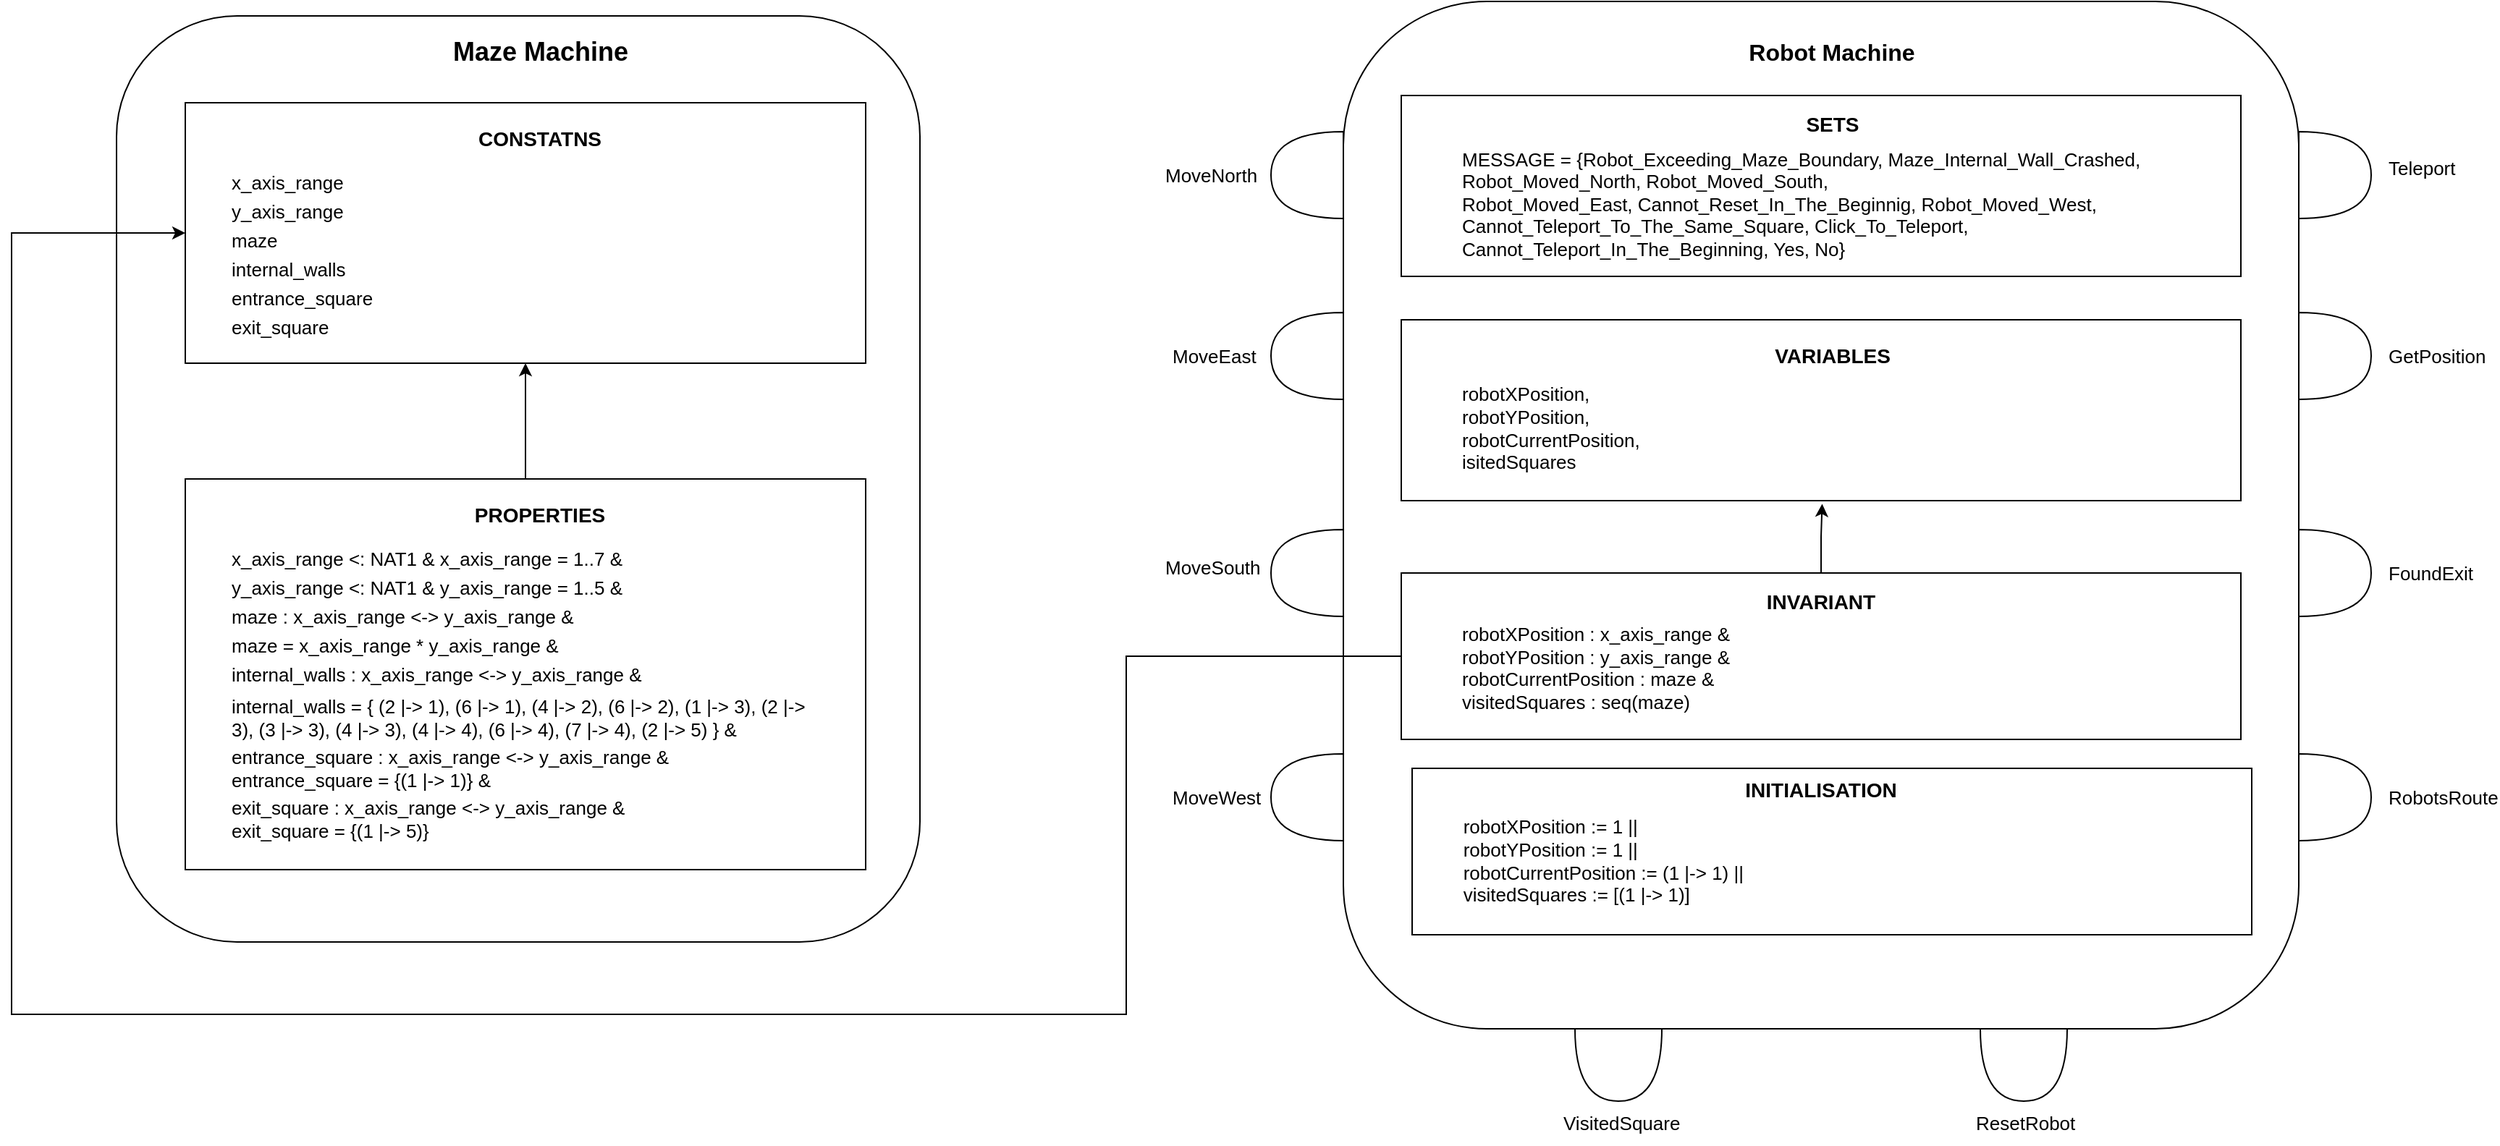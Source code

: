 <mxfile version="20.8.2" type="device"><diagram id="qqpSCGOeXnXiShznxgym" name="Page-1"><mxGraphModel dx="1032" dy="557" grid="1" gridSize="10" guides="1" tooltips="1" connect="1" arrows="1" fold="1" page="1" pageScale="1" pageWidth="850" pageHeight="1100" math="0" shadow="0"><root><mxCell id="0"/><mxCell id="1" parent="0"/><mxCell id="O5Mh0_QDVEHhfvpi86DJ-3" value="Maze Machine" style="text;html=1;strokeColor=none;fillColor=none;align=center;verticalAlign=middle;whiteSpace=wrap;rounded=0;fontSize=18;fontStyle=1" parent="1" vertex="1"><mxGeometry x="387.5" y="60" width="135" height="30" as="geometry"/></mxCell><mxCell id="O5Mh0_QDVEHhfvpi86DJ-4" value="" style="rounded=0;whiteSpace=wrap;html=1;" parent="1" vertex="1"><mxGeometry x="210" y="110" width="470" height="180" as="geometry"/></mxCell><mxCell id="O5Mh0_QDVEHhfvpi86DJ-6" value="&lt;b style=&quot;font-size: 14px;&quot;&gt;CONSTATNS&lt;/b&gt;" style="text;html=1;strokeColor=none;fillColor=none;align=center;verticalAlign=middle;whiteSpace=wrap;rounded=0;fontSize=14;" parent="1" vertex="1"><mxGeometry x="425" y="120" width="60" height="30" as="geometry"/></mxCell><mxCell id="O5Mh0_QDVEHhfvpi86DJ-7" value="x_axis_range" style="text;html=1;strokeColor=none;fillColor=none;align=left;verticalAlign=middle;whiteSpace=wrap;rounded=0;fontSize=13;" parent="1" vertex="1"><mxGeometry x="240" y="150" width="120" height="30" as="geometry"/></mxCell><mxCell id="O5Mh0_QDVEHhfvpi86DJ-14" value="y_axis_range" style="text;html=1;strokeColor=none;fillColor=none;align=left;verticalAlign=middle;whiteSpace=wrap;rounded=0;fontSize=13;" parent="1" vertex="1"><mxGeometry x="240" y="170" width="120" height="30" as="geometry"/></mxCell><mxCell id="O5Mh0_QDVEHhfvpi86DJ-15" value="&lt;div style=&quot;text-align: justify; font-size: 13px;&quot;&gt;&lt;span style=&quot;background-color: initial; font-size: 13px;&quot;&gt;maze&lt;/span&gt;&lt;/div&gt;" style="text;html=1;strokeColor=none;fillColor=none;align=left;verticalAlign=middle;whiteSpace=wrap;rounded=0;fontSize=13;" parent="1" vertex="1"><mxGeometry x="240" y="190" width="120" height="30" as="geometry"/></mxCell><mxCell id="O5Mh0_QDVEHhfvpi86DJ-16" value="internal_walls" style="text;html=1;strokeColor=none;fillColor=none;align=left;verticalAlign=middle;whiteSpace=wrap;rounded=0;fontSize=13;" parent="1" vertex="1"><mxGeometry x="240" y="210" width="120" height="30" as="geometry"/></mxCell><mxCell id="O5Mh0_QDVEHhfvpi86DJ-17" value="entrance_square" style="text;html=1;strokeColor=none;fillColor=none;align=left;verticalAlign=middle;whiteSpace=wrap;rounded=0;fontSize=13;" parent="1" vertex="1"><mxGeometry x="240" y="230" width="120" height="30" as="geometry"/></mxCell><mxCell id="O5Mh0_QDVEHhfvpi86DJ-18" value="exit_square" style="text;html=1;strokeColor=none;fillColor=none;align=left;verticalAlign=middle;whiteSpace=wrap;rounded=0;fontSize=13;" parent="1" vertex="1"><mxGeometry x="240" y="250" width="120" height="30" as="geometry"/></mxCell><mxCell id="O5Mh0_QDVEHhfvpi86DJ-69" style="edgeStyle=orthogonalEdgeStyle;rounded=0;orthogonalLoop=1;jettySize=auto;html=1;entryX=0.5;entryY=1;entryDx=0;entryDy=0;fontSize=13;" parent="1" source="O5Mh0_QDVEHhfvpi86DJ-26" target="O5Mh0_QDVEHhfvpi86DJ-4" edge="1"><mxGeometry relative="1" as="geometry"/></mxCell><mxCell id="O5Mh0_QDVEHhfvpi86DJ-26" value="&lt;span style=&quot;color: rgba(0, 0, 0, 0); font-family: monospace; font-size: 0px; text-align: start;&quot;&gt;%3CmxGraphModel%3E%3Croot%3E%3CmxCell%20id%3D%220%22%2F%3E%3CmxCell%20id%3D%221%22%20parent%3D%220%22%2F%3E%3CmxCell%20id%3D%222%22%20value%3D%22%26lt%3Bb%26gt%3BCONSTATNS%26lt%3B%2Fb%26gt%3B%22%20style%3D%22text%3Bhtml%3D1%3BstrokeColor%3Dnone%3BfillColor%3Dnone%3Balign%3Dcenter%3BverticalAlign%3Dmiddle%3BwhiteSpace%3Dwrap%3Brounded%3D0%3B%22%20vertex%3D%221%22%20parent%3D%221%22%3E%3CmxGeometry%20x%3D%22330%22%20y%3D%22120%22%20width%3D%2260%22%20height%3D%2230%22%20as%3D%22geometry%22%2F%3E%3C%2FmxCell%3E%3C%2Froot%3E%3C%2FmxGraphModel%3E&lt;/span&gt;" style="rounded=0;whiteSpace=wrap;html=1;" parent="1" vertex="1"><mxGeometry x="210" y="370" width="470" height="270" as="geometry"/></mxCell><mxCell id="O5Mh0_QDVEHhfvpi86DJ-27" value="&lt;b style=&quot;font-size: 14px;&quot;&gt;PROPERTIES&lt;/b&gt;" style="text;html=1;strokeColor=none;fillColor=none;align=center;verticalAlign=middle;whiteSpace=wrap;rounded=0;fontSize=14;" parent="1" vertex="1"><mxGeometry x="425" y="380" width="60" height="30" as="geometry"/></mxCell><mxCell id="O5Mh0_QDVEHhfvpi86DJ-31" value="x_axis_range &amp;lt;: NAT1 &amp;amp; x_axis_range = 1..7 &amp;amp;" style="text;html=1;strokeColor=none;fillColor=none;align=left;verticalAlign=middle;whiteSpace=wrap;rounded=0;fontSize=13;" parent="1" vertex="1"><mxGeometry x="240" y="410" width="330" height="30" as="geometry"/></mxCell><mxCell id="O5Mh0_QDVEHhfvpi86DJ-32" value="y_axis_range &amp;lt;: NAT1 &amp;amp; y_axis_range = 1..5 &amp;amp;" style="text;html=1;strokeColor=none;fillColor=none;align=left;verticalAlign=middle;whiteSpace=wrap;rounded=0;fontSize=13;" parent="1" vertex="1"><mxGeometry x="240" y="430" width="320" height="30" as="geometry"/></mxCell><mxCell id="O5Mh0_QDVEHhfvpi86DJ-33" value="maze : x_axis_range &amp;lt;-&amp;gt; y_axis_range &amp;amp;" style="text;html=1;strokeColor=none;fillColor=none;align=left;verticalAlign=middle;whiteSpace=wrap;rounded=0;fontSize=13;" parent="1" vertex="1"><mxGeometry x="240" y="450" width="280" height="30" as="geometry"/></mxCell><mxCell id="O5Mh0_QDVEHhfvpi86DJ-38" value="maze = x_axis_range * y_axis_range &amp;amp;" style="text;html=1;strokeColor=none;fillColor=none;align=left;verticalAlign=middle;whiteSpace=wrap;rounded=0;fontSize=13;" parent="1" vertex="1"><mxGeometry x="240" y="470" width="280" height="30" as="geometry"/></mxCell><mxCell id="O5Mh0_QDVEHhfvpi86DJ-39" value="internal_walls : x_axis_range &amp;lt;-&amp;gt; y_axis_range &amp;amp;" style="text;html=1;strokeColor=none;fillColor=none;align=left;verticalAlign=middle;whiteSpace=wrap;rounded=0;fontSize=13;" parent="1" vertex="1"><mxGeometry x="240" y="490" width="330" height="30" as="geometry"/></mxCell><mxCell id="O5Mh0_QDVEHhfvpi86DJ-40" value="internal_walls = { (2 |-&amp;gt; 1), (6 |-&amp;gt; 1), (4 |-&amp;gt; 2), (6 |-&amp;gt; 2), (1 |-&amp;gt; 3), (2 |-&amp;gt; 3), (3 |-&amp;gt; 3), (4 |-&amp;gt; 3), (4 |-&amp;gt; 4), (6 |-&amp;gt; 4), (7 |-&amp;gt; 4), (2 |-&amp;gt; 5) } &amp;amp;" style="text;html=1;strokeColor=none;fillColor=none;align=left;verticalAlign=middle;whiteSpace=wrap;rounded=0;fontSize=13;" parent="1" vertex="1"><mxGeometry x="240" y="510" width="400" height="50" as="geometry"/></mxCell><mxCell id="O5Mh0_QDVEHhfvpi86DJ-41" value="&lt;div style=&quot;font-size: 13px;&quot;&gt;entrance_square : x_axis_range &amp;lt;-&amp;gt; y_axis_range &amp;amp;&lt;/div&gt;&lt;div style=&quot;font-size: 13px;&quot;&gt;entrance_square = {(1 |-&amp;gt; 1)} &amp;amp;&lt;/div&gt;" style="text;html=1;strokeColor=none;fillColor=none;align=left;verticalAlign=middle;whiteSpace=wrap;rounded=0;fontSize=13;" parent="1" vertex="1"><mxGeometry x="240" y="550" width="390" height="40" as="geometry"/></mxCell><mxCell id="O5Mh0_QDVEHhfvpi86DJ-42" value="&lt;div style=&quot;font-size: 13px;&quot;&gt;exit_square : x_axis_range &amp;lt;-&amp;gt; y_axis_range &amp;amp;&lt;/div&gt;&lt;div style=&quot;font-size: 13px;&quot;&gt;exit_square = {(1 |-&amp;gt; 5)}&lt;/div&gt;" style="text;html=1;strokeColor=none;fillColor=none;align=left;verticalAlign=middle;whiteSpace=wrap;rounded=0;fontSize=13;" parent="1" vertex="1"><mxGeometry x="240" y="590" width="390" height="30" as="geometry"/></mxCell><mxCell id="O5Mh0_QDVEHhfvpi86DJ-48" value="" style="rounded=1;whiteSpace=wrap;html=1;fontSize=16;fillColor=none;" parent="1" vertex="1"><mxGeometry x="162.5" y="50" width="555" height="640" as="geometry"/></mxCell><mxCell id="O5Mh0_QDVEHhfvpi86DJ-49" value="" style="rounded=1;whiteSpace=wrap;html=1;fontSize=16;fillColor=none;" parent="1" vertex="1"><mxGeometry x="1010" y="40" width="660" height="710" as="geometry"/></mxCell><mxCell id="O5Mh0_QDVEHhfvpi86DJ-50" value="Robot Machine" style="text;html=1;strokeColor=none;fillColor=none;align=center;verticalAlign=middle;whiteSpace=wrap;rounded=0;fontSize=16;fontStyle=1" parent="1" vertex="1"><mxGeometry x="1280" y="60" width="135" height="30" as="geometry"/></mxCell><mxCell id="O5Mh0_QDVEHhfvpi86DJ-52" value="" style="shape=or;whiteSpace=wrap;html=1;fontSize=16;fillColor=none;direction=west;" parent="1" vertex="1"><mxGeometry x="960" y="130" width="50" height="60" as="geometry"/></mxCell><mxCell id="O5Mh0_QDVEHhfvpi86DJ-55" value="" style="shape=or;whiteSpace=wrap;html=1;fontSize=16;fillColor=none;direction=west;" parent="1" vertex="1"><mxGeometry x="960" y="255" width="50" height="60" as="geometry"/></mxCell><mxCell id="O5Mh0_QDVEHhfvpi86DJ-56" value="" style="shape=or;whiteSpace=wrap;html=1;fontSize=16;fillColor=none;direction=west;" parent="1" vertex="1"><mxGeometry x="960" y="560" width="50" height="60" as="geometry"/></mxCell><mxCell id="O5Mh0_QDVEHhfvpi86DJ-57" value="" style="shape=or;whiteSpace=wrap;html=1;fontSize=16;fillColor=none;direction=west;" parent="1" vertex="1"><mxGeometry x="960" y="405" width="50" height="60" as="geometry"/></mxCell><mxCell id="O5Mh0_QDVEHhfvpi86DJ-58" value="" style="rounded=0;whiteSpace=wrap;html=1;fontSize=16;fillColor=none;" parent="1" vertex="1"><mxGeometry x="1050" y="105" width="580" height="125" as="geometry"/></mxCell><mxCell id="O5Mh0_QDVEHhfvpi86DJ-62" value="MESSAGE = {Robot_Exceeding_Maze_Boundary, Maze_Internal_Wall_Crashed, Robot_Moved_North, Robot_Moved_South, Robot_Moved_East,&amp;nbsp;Cannot_Reset_In_The_Beginnig, Robot_Moved_West, Cannot_Teleport_To_The_Same_Square, Click_To_Teleport, Cannot_Teleport_In_The_Beginning, Yes, No}&amp;nbsp;" style="text;html=1;strokeColor=none;fillColor=none;align=left;verticalAlign=middle;whiteSpace=wrap;rounded=0;fontSize=13;" parent="1" vertex="1"><mxGeometry x="1090" y="130" width="485" height="100" as="geometry"/></mxCell><mxCell id="O5Mh0_QDVEHhfvpi86DJ-63" style="edgeStyle=orthogonalEdgeStyle;rounded=0;orthogonalLoop=1;jettySize=auto;html=1;exitX=0.5;exitY=1;exitDx=0;exitDy=0;fontSize=16;" parent="1" source="O5Mh0_QDVEHhfvpi86DJ-62" target="O5Mh0_QDVEHhfvpi86DJ-62" edge="1"><mxGeometry relative="1" as="geometry"/></mxCell><mxCell id="O5Mh0_QDVEHhfvpi86DJ-73" value="&lt;b style=&quot;font-size: 14px;&quot;&gt;SETS&lt;/b&gt;" style="text;html=1;strokeColor=none;fillColor=none;align=center;verticalAlign=middle;whiteSpace=wrap;rounded=0;fontSize=14;" parent="1" vertex="1"><mxGeometry x="1317.5" y="110" width="60" height="30" as="geometry"/></mxCell><mxCell id="O5Mh0_QDVEHhfvpi86DJ-75" value="" style="rounded=0;whiteSpace=wrap;html=1;fontSize=16;fillColor=none;" parent="1" vertex="1"><mxGeometry x="1050" y="260" width="580" height="125" as="geometry"/></mxCell><mxCell id="O5Mh0_QDVEHhfvpi86DJ-76" value="&lt;b style=&quot;font-size: 14px;&quot;&gt;VARIABLES&lt;/b&gt;" style="text;html=1;strokeColor=none;fillColor=none;align=center;verticalAlign=middle;whiteSpace=wrap;rounded=0;fontSize=14;" parent="1" vertex="1"><mxGeometry x="1317.5" y="270" width="60" height="30" as="geometry"/></mxCell><mxCell id="O5Mh0_QDVEHhfvpi86DJ-77" value="&lt;div&gt;robotXPosition,&lt;/div&gt;&lt;div&gt;robotYPosition,&lt;/div&gt;&lt;div&gt;robotCurrentPosition,&lt;/div&gt;&lt;div&gt;isitedSquares&lt;/div&gt;" style="text;html=1;strokeColor=none;fillColor=none;align=left;verticalAlign=middle;whiteSpace=wrap;rounded=0;fontSize=13;spacing=2;spacingTop=0;spacingBottom=0;" parent="1" vertex="1"><mxGeometry x="1090" y="285" width="485" height="100" as="geometry"/></mxCell><mxCell id="O5Mh0_QDVEHhfvpi86DJ-80" style="edgeStyle=orthogonalEdgeStyle;rounded=0;orthogonalLoop=1;jettySize=auto;html=1;entryX=0.517;entryY=1.022;entryDx=0;entryDy=0;entryPerimeter=0;fontSize=13;" parent="1" source="O5Mh0_QDVEHhfvpi86DJ-79" target="O5Mh0_QDVEHhfvpi86DJ-77" edge="1"><mxGeometry relative="1" as="geometry"/></mxCell><mxCell id="O5Mh0_QDVEHhfvpi86DJ-86" style="edgeStyle=orthogonalEdgeStyle;rounded=0;orthogonalLoop=1;jettySize=auto;html=1;fontSize=13;entryX=0;entryY=0.5;entryDx=0;entryDy=0;" parent="1" source="O5Mh0_QDVEHhfvpi86DJ-79" target="O5Mh0_QDVEHhfvpi86DJ-4" edge="1"><mxGeometry relative="1" as="geometry"><mxPoint x="150" y="170" as="targetPoint"/><Array as="points"><mxPoint x="860" y="493"/><mxPoint x="860" y="740"/><mxPoint x="90" y="740"/><mxPoint x="90" y="200"/></Array></mxGeometry></mxCell><mxCell id="O5Mh0_QDVEHhfvpi86DJ-79" value="" style="rounded=0;whiteSpace=wrap;html=1;fontSize=16;fillColor=none;" parent="1" vertex="1"><mxGeometry x="1050" y="435" width="580" height="115" as="geometry"/></mxCell><mxCell id="O5Mh0_QDVEHhfvpi86DJ-81" value="&lt;b&gt;INVARIANT&lt;/b&gt;" style="text;html=1;strokeColor=none;fillColor=none;align=center;verticalAlign=middle;whiteSpace=wrap;rounded=0;fontSize=14;" parent="1" vertex="1"><mxGeometry x="1285" y="440" width="110" height="30" as="geometry"/></mxCell><mxCell id="O5Mh0_QDVEHhfvpi86DJ-82" value="&lt;div&gt;&lt;br&gt;&lt;/div&gt;&lt;div&gt;robotXPosition : x_axis_range &amp;amp;&lt;/div&gt;&lt;div&gt;robotYPosition : y_axis_range &amp;amp;&lt;/div&gt;&lt;div&gt;robotCurrentPosition : maze &amp;amp;&lt;/div&gt;&lt;div&gt;visitedSquares : seq(maze)&lt;/div&gt;" style="text;html=1;strokeColor=none;fillColor=none;align=left;verticalAlign=middle;whiteSpace=wrap;rounded=0;fontSize=13;spacing=2;spacingTop=0;spacingBottom=0;spacingLeft=0;" parent="1" vertex="1"><mxGeometry x="1090" y="448.75" width="485" height="87.5" as="geometry"/></mxCell><mxCell id="O5Mh0_QDVEHhfvpi86DJ-83" value="" style="rounded=0;whiteSpace=wrap;html=1;fontSize=16;fillColor=none;" parent="1" vertex="1"><mxGeometry x="1057.5" y="570" width="580" height="115" as="geometry"/></mxCell><mxCell id="O5Mh0_QDVEHhfvpi86DJ-84" value="&lt;b style=&quot;font-size: 14px;&quot;&gt;INITIALISATION&lt;/b&gt;" style="text;html=1;strokeColor=none;fillColor=none;align=center;verticalAlign=middle;whiteSpace=wrap;rounded=0;fontSize=14;" parent="1" vertex="1"><mxGeometry x="1290" y="570" width="100" height="30" as="geometry"/></mxCell><mxCell id="O5Mh0_QDVEHhfvpi86DJ-85" value="&lt;div&gt;&amp;nbsp; &amp;nbsp;robotXPosition := 1 ||&lt;/div&gt;&lt;div&gt;&amp;nbsp; &amp;nbsp;robotYPosition := 1 ||&lt;/div&gt;&lt;div&gt;&amp;nbsp; &amp;nbsp;robotCurrentPosition := (1 |-&amp;gt; 1) ||&lt;/div&gt;&lt;div&gt;&amp;nbsp; &amp;nbsp;visitedSquares := [(1 |-&amp;gt; 1)]&amp;nbsp;&lt;/div&gt;" style="text;html=1;strokeColor=none;fillColor=none;align=left;verticalAlign=middle;whiteSpace=wrap;rounded=0;fontSize=13;spacing=2;spacingTop=0;spacingBottom=0;spacingLeft=0;" parent="1" vertex="1"><mxGeometry x="1080" y="590" width="485" height="87.5" as="geometry"/></mxCell><mxCell id="O5Mh0_QDVEHhfvpi86DJ-88" value="&lt;div style=&quot;text-align: justify; font-size: 13px;&quot;&gt;&lt;span style=&quot;background-color: initial; font-size: 13px;&quot;&gt;MoveNorth&lt;/span&gt;&lt;/div&gt;" style="text;html=1;strokeColor=none;fillColor=none;align=left;verticalAlign=middle;whiteSpace=wrap;rounded=0;fontSize=13;" parent="1" vertex="1"><mxGeometry x="885" y="145" width="70" height="30" as="geometry"/></mxCell><mxCell id="O5Mh0_QDVEHhfvpi86DJ-89" value="&lt;div style=&quot;text-align: justify; font-size: 13px;&quot;&gt;MoveWest&lt;/div&gt;" style="text;html=1;strokeColor=none;fillColor=none;align=left;verticalAlign=middle;whiteSpace=wrap;rounded=0;fontSize=13;" parent="1" vertex="1"><mxGeometry x="890" y="575" width="80" height="30" as="geometry"/></mxCell><mxCell id="O5Mh0_QDVEHhfvpi86DJ-90" value="&lt;div style=&quot;text-align: justify; font-size: 13px;&quot;&gt;&lt;span style=&quot;background-color: initial; font-size: 13px;&quot;&gt;MoveSouth&lt;/span&gt;&lt;/div&gt;" style="text;html=1;strokeColor=none;fillColor=none;align=left;verticalAlign=middle;whiteSpace=wrap;rounded=0;fontSize=13;" parent="1" vertex="1"><mxGeometry x="885" y="413.75" width="80" height="35" as="geometry"/></mxCell><mxCell id="O5Mh0_QDVEHhfvpi86DJ-91" value="&lt;div style=&quot;text-align: justify; font-size: 13px;&quot;&gt;&lt;span style=&quot;background-color: initial; font-size: 13px;&quot;&gt;MoveEast&lt;/span&gt;&lt;/div&gt;" style="text;html=1;strokeColor=none;fillColor=none;align=left;verticalAlign=middle;whiteSpace=wrap;rounded=0;fontSize=13;" parent="1" vertex="1"><mxGeometry x="890" y="270" width="70" height="30" as="geometry"/></mxCell><mxCell id="O5Mh0_QDVEHhfvpi86DJ-93" value="" style="shape=or;whiteSpace=wrap;html=1;fontSize=16;fillColor=none;direction=east;" parent="1" vertex="1"><mxGeometry x="1670" y="130" width="50" height="60" as="geometry"/></mxCell><mxCell id="O5Mh0_QDVEHhfvpi86DJ-95" value="" style="shape=or;whiteSpace=wrap;html=1;fontSize=16;fillColor=none;direction=east;" parent="1" vertex="1"><mxGeometry x="1670" y="405" width="50" height="60" as="geometry"/></mxCell><mxCell id="O5Mh0_QDVEHhfvpi86DJ-96" value="" style="shape=or;whiteSpace=wrap;html=1;fontSize=16;fillColor=none;direction=east;" parent="1" vertex="1"><mxGeometry x="1670" y="255" width="50" height="60" as="geometry"/></mxCell><mxCell id="O5Mh0_QDVEHhfvpi86DJ-97" value="" style="shape=or;whiteSpace=wrap;html=1;fontSize=16;fillColor=none;direction=east;" parent="1" vertex="1"><mxGeometry x="1670" y="560" width="50" height="60" as="geometry"/></mxCell><mxCell id="O5Mh0_QDVEHhfvpi86DJ-99" value="&lt;div style=&quot;text-align: justify; font-size: 13px;&quot;&gt;&lt;span style=&quot;background-color: initial; font-size: 13px;&quot;&gt;GetPosition&lt;/span&gt;&lt;/div&gt;" style="text;html=1;strokeColor=none;fillColor=none;align=left;verticalAlign=middle;whiteSpace=wrap;rounded=0;fontSize=13;" parent="1" vertex="1"><mxGeometry x="1730" y="270" width="70" height="30" as="geometry"/></mxCell><mxCell id="O5Mh0_QDVEHhfvpi86DJ-100" value="&lt;div style=&quot;text-align: justify; font-size: 13px;&quot;&gt;&lt;span style=&quot;background-color: initial; font-size: 13px;&quot;&gt;Teleport&lt;/span&gt;&lt;/div&gt;" style="text;html=1;strokeColor=none;fillColor=none;align=left;verticalAlign=middle;whiteSpace=wrap;rounded=0;fontSize=13;" parent="1" vertex="1"><mxGeometry x="1730" y="140" width="70" height="30" as="geometry"/></mxCell><mxCell id="O5Mh0_QDVEHhfvpi86DJ-101" value="&lt;div style=&quot;text-align: justify; font-size: 13px;&quot;&gt;&lt;span style=&quot;background-color: initial; font-size: 13px;&quot;&gt;RobotsRoute&lt;/span&gt;&lt;/div&gt;" style="text;html=1;strokeColor=none;fillColor=none;align=left;verticalAlign=middle;whiteSpace=wrap;rounded=0;fontSize=13;" parent="1" vertex="1"><mxGeometry x="1730" y="575" width="70" height="30" as="geometry"/></mxCell><mxCell id="O5Mh0_QDVEHhfvpi86DJ-102" value="&lt;div style=&quot;text-align: justify; font-size: 13px;&quot;&gt;&lt;span style=&quot;background-color: initial; font-size: 13px;&quot;&gt;VisitedSquare&lt;/span&gt;&lt;/div&gt;" style="text;html=1;strokeColor=none;fillColor=none;align=left;verticalAlign=middle;whiteSpace=wrap;rounded=0;fontSize=13;" parent="1" vertex="1"><mxGeometry x="1160" y="800" width="100" height="30" as="geometry"/></mxCell><mxCell id="O5Mh0_QDVEHhfvpi86DJ-103" value="" style="shape=or;whiteSpace=wrap;html=1;fontSize=16;fillColor=none;direction=south;" parent="1" vertex="1"><mxGeometry x="1450" y="750" width="60" height="50" as="geometry"/></mxCell><mxCell id="O5Mh0_QDVEHhfvpi86DJ-104" value="" style="shape=or;whiteSpace=wrap;html=1;fontSize=16;fillColor=none;direction=south;" parent="1" vertex="1"><mxGeometry x="1170" y="750" width="60" height="50" as="geometry"/></mxCell><mxCell id="O5Mh0_QDVEHhfvpi86DJ-105" value="&lt;div style=&quot;text-align: justify; font-size: 13px;&quot;&gt;&lt;span style=&quot;background-color: initial; font-size: 13px;&quot;&gt;ResetRobot&lt;/span&gt;&lt;/div&gt;" style="text;html=1;strokeColor=none;fillColor=none;align=left;verticalAlign=middle;whiteSpace=wrap;rounded=0;fontSize=13;" parent="1" vertex="1"><mxGeometry x="1445" y="800" width="70" height="30" as="geometry"/></mxCell><mxCell id="O5Mh0_QDVEHhfvpi86DJ-106" value="&lt;div style=&quot;text-align: justify; font-size: 13px;&quot;&gt;&lt;span style=&quot;background-color: initial; font-size: 13px;&quot;&gt;FoundExit&lt;/span&gt;&lt;/div&gt;" style="text;html=1;strokeColor=none;fillColor=none;align=left;verticalAlign=middle;whiteSpace=wrap;rounded=0;fontSize=13;" parent="1" vertex="1"><mxGeometry x="1730" y="420" width="70" height="30" as="geometry"/></mxCell></root></mxGraphModel></diagram></mxfile>